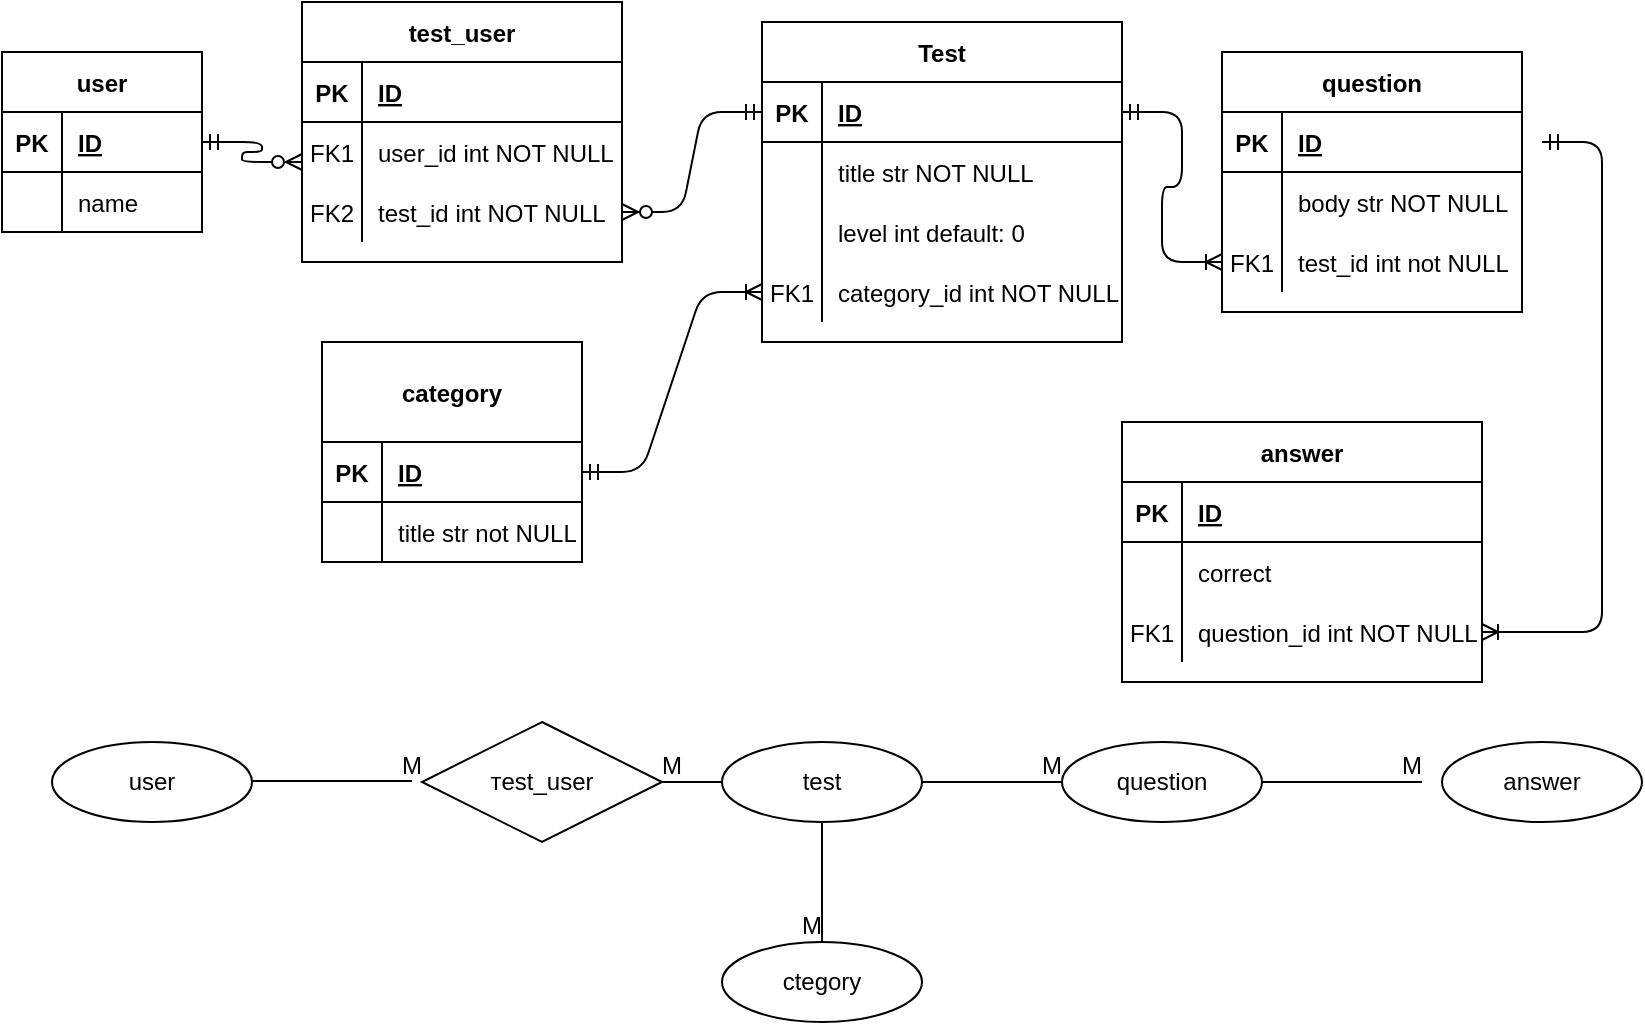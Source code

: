 <mxfile version="14.9.3" type="github">
  <diagram id="R2lEEEUBdFMjLlhIrx00" name="Page-1">
    <mxGraphModel dx="796" dy="494" grid="1" gridSize="10" guides="1" tooltips="1" connect="1" arrows="1" fold="1" page="1" pageScale="1" pageWidth="850" pageHeight="1100" math="0" shadow="0" extFonts="Permanent Marker^https://fonts.googleapis.com/css?family=Permanent+Marker">
      <root>
        <mxCell id="0" />
        <mxCell id="1" parent="0" />
        <mxCell id="juyjNQ26RhMhx_u0KCxj-1" value="user" style="shape=table;startSize=30;container=1;collapsible=1;childLayout=tableLayout;fixedRows=1;rowLines=0;fontStyle=1;align=center;resizeLast=1;" parent="1" vertex="1">
          <mxGeometry x="30" y="25" width="100" height="90" as="geometry" />
        </mxCell>
        <mxCell id="juyjNQ26RhMhx_u0KCxj-2" value="" style="shape=partialRectangle;collapsible=0;dropTarget=0;pointerEvents=0;fillColor=none;top=0;left=0;bottom=1;right=0;points=[[0,0.5],[1,0.5]];portConstraint=eastwest;" parent="juyjNQ26RhMhx_u0KCxj-1" vertex="1">
          <mxGeometry y="30" width="100" height="30" as="geometry" />
        </mxCell>
        <mxCell id="juyjNQ26RhMhx_u0KCxj-3" value="PK" style="shape=partialRectangle;connectable=0;fillColor=none;top=0;left=0;bottom=0;right=0;fontStyle=1;overflow=hidden;" parent="juyjNQ26RhMhx_u0KCxj-2" vertex="1">
          <mxGeometry width="30" height="30" as="geometry" />
        </mxCell>
        <mxCell id="juyjNQ26RhMhx_u0KCxj-4" value="ID" style="shape=partialRectangle;connectable=0;fillColor=none;top=0;left=0;bottom=0;right=0;align=left;spacingLeft=6;fontStyle=5;overflow=hidden;" parent="juyjNQ26RhMhx_u0KCxj-2" vertex="1">
          <mxGeometry x="30" width="70" height="30" as="geometry" />
        </mxCell>
        <mxCell id="juyjNQ26RhMhx_u0KCxj-5" value="" style="shape=partialRectangle;collapsible=0;dropTarget=0;pointerEvents=0;fillColor=none;top=0;left=0;bottom=0;right=0;points=[[0,0.5],[1,0.5]];portConstraint=eastwest;" parent="juyjNQ26RhMhx_u0KCxj-1" vertex="1">
          <mxGeometry y="60" width="100" height="30" as="geometry" />
        </mxCell>
        <mxCell id="juyjNQ26RhMhx_u0KCxj-6" value="" style="shape=partialRectangle;connectable=0;fillColor=none;top=0;left=0;bottom=0;right=0;editable=1;overflow=hidden;" parent="juyjNQ26RhMhx_u0KCxj-5" vertex="1">
          <mxGeometry width="30" height="30" as="geometry" />
        </mxCell>
        <mxCell id="juyjNQ26RhMhx_u0KCxj-7" value="name" style="shape=partialRectangle;connectable=0;fillColor=none;top=0;left=0;bottom=0;right=0;align=left;spacingLeft=6;overflow=hidden;" parent="juyjNQ26RhMhx_u0KCxj-5" vertex="1">
          <mxGeometry x="30" width="70" height="30" as="geometry" />
        </mxCell>
        <mxCell id="juyjNQ26RhMhx_u0KCxj-27" value="test_user" style="shape=table;startSize=30;container=1;collapsible=1;childLayout=tableLayout;fixedRows=1;rowLines=0;fontStyle=1;align=center;resizeLast=1;" parent="1" vertex="1">
          <mxGeometry x="180" width="160" height="130" as="geometry" />
        </mxCell>
        <mxCell id="juyjNQ26RhMhx_u0KCxj-28" value="" style="shape=partialRectangle;collapsible=0;dropTarget=0;pointerEvents=0;fillColor=none;top=0;left=0;bottom=1;right=0;points=[[0,0.5],[1,0.5]];portConstraint=eastwest;" parent="juyjNQ26RhMhx_u0KCxj-27" vertex="1">
          <mxGeometry y="30" width="160" height="30" as="geometry" />
        </mxCell>
        <mxCell id="juyjNQ26RhMhx_u0KCxj-29" value="PK" style="shape=partialRectangle;connectable=0;fillColor=none;top=0;left=0;bottom=0;right=0;fontStyle=1;overflow=hidden;" parent="juyjNQ26RhMhx_u0KCxj-28" vertex="1">
          <mxGeometry width="30" height="30" as="geometry" />
        </mxCell>
        <mxCell id="juyjNQ26RhMhx_u0KCxj-30" value="ID" style="shape=partialRectangle;connectable=0;fillColor=none;top=0;left=0;bottom=0;right=0;align=left;spacingLeft=6;fontStyle=5;overflow=hidden;" parent="juyjNQ26RhMhx_u0KCxj-28" vertex="1">
          <mxGeometry x="30" width="130" height="30" as="geometry" />
        </mxCell>
        <mxCell id="juyjNQ26RhMhx_u0KCxj-31" value="" style="shape=partialRectangle;collapsible=0;dropTarget=0;pointerEvents=0;fillColor=none;top=0;left=0;bottom=0;right=0;points=[[0,0.5],[1,0.5]];portConstraint=eastwest;" parent="juyjNQ26RhMhx_u0KCxj-27" vertex="1">
          <mxGeometry y="60" width="160" height="30" as="geometry" />
        </mxCell>
        <mxCell id="juyjNQ26RhMhx_u0KCxj-32" value="FK1" style="shape=partialRectangle;connectable=0;fillColor=none;top=0;left=0;bottom=0;right=0;editable=1;overflow=hidden;" parent="juyjNQ26RhMhx_u0KCxj-31" vertex="1">
          <mxGeometry width="30" height="30" as="geometry" />
        </mxCell>
        <mxCell id="juyjNQ26RhMhx_u0KCxj-33" value="user_id int NOT NULL" style="shape=partialRectangle;connectable=0;fillColor=none;top=0;left=0;bottom=0;right=0;align=left;spacingLeft=6;overflow=hidden;" parent="juyjNQ26RhMhx_u0KCxj-31" vertex="1">
          <mxGeometry x="30" width="130" height="30" as="geometry" />
        </mxCell>
        <mxCell id="juyjNQ26RhMhx_u0KCxj-34" value="" style="shape=partialRectangle;collapsible=0;dropTarget=0;pointerEvents=0;fillColor=none;top=0;left=0;bottom=0;right=0;points=[[0,0.5],[1,0.5]];portConstraint=eastwest;" parent="juyjNQ26RhMhx_u0KCxj-27" vertex="1">
          <mxGeometry y="90" width="160" height="30" as="geometry" />
        </mxCell>
        <mxCell id="juyjNQ26RhMhx_u0KCxj-35" value="FK2" style="shape=partialRectangle;connectable=0;fillColor=none;top=0;left=0;bottom=0;right=0;editable=1;overflow=hidden;" parent="juyjNQ26RhMhx_u0KCxj-34" vertex="1">
          <mxGeometry width="30" height="30" as="geometry" />
        </mxCell>
        <mxCell id="juyjNQ26RhMhx_u0KCxj-36" value="test_id int NOT NULL" style="shape=partialRectangle;connectable=0;fillColor=none;top=0;left=0;bottom=0;right=0;align=left;spacingLeft=6;overflow=hidden;" parent="juyjNQ26RhMhx_u0KCxj-34" vertex="1">
          <mxGeometry x="30" width="130" height="30" as="geometry" />
        </mxCell>
        <mxCell id="juyjNQ26RhMhx_u0KCxj-53" value="category" style="shape=table;startSize=50;container=1;collapsible=1;childLayout=tableLayout;fixedRows=1;rowLines=0;fontStyle=1;align=center;resizeLast=1;" parent="1" vertex="1">
          <mxGeometry x="190" y="170" width="130" height="110" as="geometry" />
        </mxCell>
        <mxCell id="juyjNQ26RhMhx_u0KCxj-54" value="" style="shape=partialRectangle;collapsible=0;dropTarget=0;pointerEvents=0;fillColor=none;top=0;left=0;bottom=1;right=0;points=[[0,0.5],[1,0.5]];portConstraint=eastwest;" parent="juyjNQ26RhMhx_u0KCxj-53" vertex="1">
          <mxGeometry y="50" width="130" height="30" as="geometry" />
        </mxCell>
        <mxCell id="juyjNQ26RhMhx_u0KCxj-55" value="PK" style="shape=partialRectangle;connectable=0;fillColor=none;top=0;left=0;bottom=0;right=0;fontStyle=1;overflow=hidden;" parent="juyjNQ26RhMhx_u0KCxj-54" vertex="1">
          <mxGeometry width="30" height="30" as="geometry" />
        </mxCell>
        <mxCell id="juyjNQ26RhMhx_u0KCxj-56" value="ID" style="shape=partialRectangle;connectable=0;fillColor=none;top=0;left=0;bottom=0;right=0;align=left;spacingLeft=6;fontStyle=5;overflow=hidden;" parent="juyjNQ26RhMhx_u0KCxj-54" vertex="1">
          <mxGeometry x="30" width="100" height="30" as="geometry" />
        </mxCell>
        <mxCell id="juyjNQ26RhMhx_u0KCxj-57" value="" style="shape=partialRectangle;collapsible=0;dropTarget=0;pointerEvents=0;fillColor=none;top=0;left=0;bottom=0;right=0;points=[[0,0.5],[1,0.5]];portConstraint=eastwest;" parent="juyjNQ26RhMhx_u0KCxj-53" vertex="1">
          <mxGeometry y="80" width="130" height="30" as="geometry" />
        </mxCell>
        <mxCell id="juyjNQ26RhMhx_u0KCxj-58" value="" style="shape=partialRectangle;connectable=0;fillColor=none;top=0;left=0;bottom=0;right=0;editable=1;overflow=hidden;" parent="juyjNQ26RhMhx_u0KCxj-57" vertex="1">
          <mxGeometry width="30" height="30" as="geometry" />
        </mxCell>
        <mxCell id="juyjNQ26RhMhx_u0KCxj-59" value="title str not NULL" style="shape=partialRectangle;connectable=0;fillColor=none;top=0;left=0;bottom=0;right=0;align=left;spacingLeft=6;overflow=hidden;" parent="juyjNQ26RhMhx_u0KCxj-57" vertex="1">
          <mxGeometry x="30" width="100" height="30" as="geometry" />
        </mxCell>
        <mxCell id="juyjNQ26RhMhx_u0KCxj-66" value="question" style="shape=table;startSize=30;container=1;collapsible=1;childLayout=tableLayout;fixedRows=1;rowLines=0;fontStyle=1;align=center;resizeLast=1;" parent="1" vertex="1">
          <mxGeometry x="640" y="25" width="150" height="130" as="geometry" />
        </mxCell>
        <mxCell id="juyjNQ26RhMhx_u0KCxj-67" value="" style="shape=partialRectangle;collapsible=0;dropTarget=0;pointerEvents=0;fillColor=none;top=0;left=0;bottom=1;right=0;points=[[0,0.5],[1,0.5]];portConstraint=eastwest;" parent="juyjNQ26RhMhx_u0KCxj-66" vertex="1">
          <mxGeometry y="30" width="150" height="30" as="geometry" />
        </mxCell>
        <mxCell id="juyjNQ26RhMhx_u0KCxj-68" value="PK" style="shape=partialRectangle;connectable=0;fillColor=none;top=0;left=0;bottom=0;right=0;fontStyle=1;overflow=hidden;" parent="juyjNQ26RhMhx_u0KCxj-67" vertex="1">
          <mxGeometry width="30" height="30" as="geometry" />
        </mxCell>
        <mxCell id="juyjNQ26RhMhx_u0KCxj-69" value="ID" style="shape=partialRectangle;connectable=0;fillColor=none;top=0;left=0;bottom=0;right=0;align=left;spacingLeft=6;fontStyle=5;overflow=hidden;" parent="juyjNQ26RhMhx_u0KCxj-67" vertex="1">
          <mxGeometry x="30" width="120" height="30" as="geometry" />
        </mxCell>
        <mxCell id="juyjNQ26RhMhx_u0KCxj-70" value="" style="shape=partialRectangle;collapsible=0;dropTarget=0;pointerEvents=0;fillColor=none;top=0;left=0;bottom=0;right=0;points=[[0,0.5],[1,0.5]];portConstraint=eastwest;" parent="juyjNQ26RhMhx_u0KCxj-66" vertex="1">
          <mxGeometry y="60" width="150" height="30" as="geometry" />
        </mxCell>
        <mxCell id="juyjNQ26RhMhx_u0KCxj-71" value="" style="shape=partialRectangle;connectable=0;fillColor=none;top=0;left=0;bottom=0;right=0;editable=1;overflow=hidden;" parent="juyjNQ26RhMhx_u0KCxj-70" vertex="1">
          <mxGeometry width="30" height="30" as="geometry" />
        </mxCell>
        <mxCell id="juyjNQ26RhMhx_u0KCxj-72" value="body str NOT NULL" style="shape=partialRectangle;connectable=0;fillColor=none;top=0;left=0;bottom=0;right=0;align=left;spacingLeft=6;overflow=hidden;" parent="juyjNQ26RhMhx_u0KCxj-70" vertex="1">
          <mxGeometry x="30" width="120" height="30" as="geometry" />
        </mxCell>
        <mxCell id="juyjNQ26RhMhx_u0KCxj-73" value="" style="shape=partialRectangle;collapsible=0;dropTarget=0;pointerEvents=0;fillColor=none;top=0;left=0;bottom=0;right=0;points=[[0,0.5],[1,0.5]];portConstraint=eastwest;" parent="juyjNQ26RhMhx_u0KCxj-66" vertex="1">
          <mxGeometry y="90" width="150" height="30" as="geometry" />
        </mxCell>
        <mxCell id="juyjNQ26RhMhx_u0KCxj-74" value="FK1" style="shape=partialRectangle;connectable=0;fillColor=none;top=0;left=0;bottom=0;right=0;editable=1;overflow=hidden;" parent="juyjNQ26RhMhx_u0KCxj-73" vertex="1">
          <mxGeometry width="30" height="30" as="geometry" />
        </mxCell>
        <mxCell id="juyjNQ26RhMhx_u0KCxj-75" value="test_id int not NULL" style="shape=partialRectangle;connectable=0;fillColor=none;top=0;left=0;bottom=0;right=0;align=left;spacingLeft=6;overflow=hidden;" parent="juyjNQ26RhMhx_u0KCxj-73" vertex="1">
          <mxGeometry x="30" width="120" height="30" as="geometry" />
        </mxCell>
        <mxCell id="juyjNQ26RhMhx_u0KCxj-79" value="answer" style="shape=table;startSize=30;container=1;collapsible=1;childLayout=tableLayout;fixedRows=1;rowLines=0;fontStyle=1;align=center;resizeLast=1;" parent="1" vertex="1">
          <mxGeometry x="590" y="210" width="180" height="130" as="geometry" />
        </mxCell>
        <mxCell id="juyjNQ26RhMhx_u0KCxj-80" value="" style="shape=partialRectangle;collapsible=0;dropTarget=0;pointerEvents=0;fillColor=none;top=0;left=0;bottom=1;right=0;points=[[0,0.5],[1,0.5]];portConstraint=eastwest;" parent="juyjNQ26RhMhx_u0KCxj-79" vertex="1">
          <mxGeometry y="30" width="180" height="30" as="geometry" />
        </mxCell>
        <mxCell id="juyjNQ26RhMhx_u0KCxj-81" value="PK" style="shape=partialRectangle;connectable=0;fillColor=none;top=0;left=0;bottom=0;right=0;fontStyle=1;overflow=hidden;" parent="juyjNQ26RhMhx_u0KCxj-80" vertex="1">
          <mxGeometry width="30" height="30" as="geometry" />
        </mxCell>
        <mxCell id="juyjNQ26RhMhx_u0KCxj-82" value="ID" style="shape=partialRectangle;connectable=0;fillColor=none;top=0;left=0;bottom=0;right=0;align=left;spacingLeft=6;fontStyle=5;overflow=hidden;" parent="juyjNQ26RhMhx_u0KCxj-80" vertex="1">
          <mxGeometry x="30" width="150" height="30" as="geometry" />
        </mxCell>
        <mxCell id="juyjNQ26RhMhx_u0KCxj-83" value="" style="shape=partialRectangle;collapsible=0;dropTarget=0;pointerEvents=0;fillColor=none;top=0;left=0;bottom=0;right=0;points=[[0,0.5],[1,0.5]];portConstraint=eastwest;" parent="juyjNQ26RhMhx_u0KCxj-79" vertex="1">
          <mxGeometry y="60" width="180" height="30" as="geometry" />
        </mxCell>
        <mxCell id="juyjNQ26RhMhx_u0KCxj-84" value="" style="shape=partialRectangle;connectable=0;fillColor=none;top=0;left=0;bottom=0;right=0;editable=1;overflow=hidden;" parent="juyjNQ26RhMhx_u0KCxj-83" vertex="1">
          <mxGeometry width="30" height="30" as="geometry" />
        </mxCell>
        <mxCell id="juyjNQ26RhMhx_u0KCxj-85" value="correct" style="shape=partialRectangle;connectable=0;fillColor=none;top=0;left=0;bottom=0;right=0;align=left;spacingLeft=6;overflow=hidden;" parent="juyjNQ26RhMhx_u0KCxj-83" vertex="1">
          <mxGeometry x="30" width="150" height="30" as="geometry" />
        </mxCell>
        <mxCell id="juyjNQ26RhMhx_u0KCxj-86" value="" style="shape=partialRectangle;collapsible=0;dropTarget=0;pointerEvents=0;fillColor=none;top=0;left=0;bottom=0;right=0;points=[[0,0.5],[1,0.5]];portConstraint=eastwest;" parent="juyjNQ26RhMhx_u0KCxj-79" vertex="1">
          <mxGeometry y="90" width="180" height="30" as="geometry" />
        </mxCell>
        <mxCell id="juyjNQ26RhMhx_u0KCxj-87" value="FK1" style="shape=partialRectangle;connectable=0;fillColor=none;top=0;left=0;bottom=0;right=0;editable=1;overflow=hidden;" parent="juyjNQ26RhMhx_u0KCxj-86" vertex="1">
          <mxGeometry width="30" height="30" as="geometry" />
        </mxCell>
        <mxCell id="juyjNQ26RhMhx_u0KCxj-88" value="question_id int NOT NULL" style="shape=partialRectangle;connectable=0;fillColor=none;top=0;left=0;bottom=0;right=0;align=left;spacingLeft=6;overflow=hidden;" parent="juyjNQ26RhMhx_u0KCxj-86" vertex="1">
          <mxGeometry x="30" width="150" height="30" as="geometry" />
        </mxCell>
        <mxCell id="juyjNQ26RhMhx_u0KCxj-92" value="Test" style="shape=table;startSize=30;container=1;collapsible=1;childLayout=tableLayout;fixedRows=1;rowLines=0;fontStyle=1;align=center;resizeLast=1;" parent="1" vertex="1">
          <mxGeometry x="410" y="10" width="180" height="160" as="geometry" />
        </mxCell>
        <mxCell id="juyjNQ26RhMhx_u0KCxj-93" value="" style="shape=partialRectangle;collapsible=0;dropTarget=0;pointerEvents=0;fillColor=none;top=0;left=0;bottom=1;right=0;points=[[0,0.5],[1,0.5]];portConstraint=eastwest;" parent="juyjNQ26RhMhx_u0KCxj-92" vertex="1">
          <mxGeometry y="30" width="180" height="30" as="geometry" />
        </mxCell>
        <mxCell id="juyjNQ26RhMhx_u0KCxj-94" value="PK" style="shape=partialRectangle;connectable=0;fillColor=none;top=0;left=0;bottom=0;right=0;fontStyle=1;overflow=hidden;" parent="juyjNQ26RhMhx_u0KCxj-93" vertex="1">
          <mxGeometry width="30" height="30" as="geometry" />
        </mxCell>
        <mxCell id="juyjNQ26RhMhx_u0KCxj-95" value="ID" style="shape=partialRectangle;connectable=0;fillColor=none;top=0;left=0;bottom=0;right=0;align=left;spacingLeft=6;fontStyle=5;overflow=hidden;" parent="juyjNQ26RhMhx_u0KCxj-93" vertex="1">
          <mxGeometry x="30" width="150" height="30" as="geometry" />
        </mxCell>
        <mxCell id="juyjNQ26RhMhx_u0KCxj-96" value="" style="shape=partialRectangle;collapsible=0;dropTarget=0;pointerEvents=0;fillColor=none;top=0;left=0;bottom=0;right=0;points=[[0,0.5],[1,0.5]];portConstraint=eastwest;" parent="juyjNQ26RhMhx_u0KCxj-92" vertex="1">
          <mxGeometry y="60" width="180" height="30" as="geometry" />
        </mxCell>
        <mxCell id="juyjNQ26RhMhx_u0KCxj-97" value="" style="shape=partialRectangle;connectable=0;fillColor=none;top=0;left=0;bottom=0;right=0;editable=1;overflow=hidden;" parent="juyjNQ26RhMhx_u0KCxj-96" vertex="1">
          <mxGeometry width="30" height="30" as="geometry" />
        </mxCell>
        <mxCell id="juyjNQ26RhMhx_u0KCxj-98" value="title str NOT NULL" style="shape=partialRectangle;connectable=0;fillColor=none;top=0;left=0;bottom=0;right=0;align=left;spacingLeft=6;overflow=hidden;" parent="juyjNQ26RhMhx_u0KCxj-96" vertex="1">
          <mxGeometry x="30" width="150" height="30" as="geometry" />
        </mxCell>
        <mxCell id="juyjNQ26RhMhx_u0KCxj-99" value="" style="shape=partialRectangle;collapsible=0;dropTarget=0;pointerEvents=0;fillColor=none;top=0;left=0;bottom=0;right=0;points=[[0,0.5],[1,0.5]];portConstraint=eastwest;" parent="juyjNQ26RhMhx_u0KCxj-92" vertex="1">
          <mxGeometry y="90" width="180" height="30" as="geometry" />
        </mxCell>
        <mxCell id="juyjNQ26RhMhx_u0KCxj-100" value="" style="shape=partialRectangle;connectable=0;fillColor=none;top=0;left=0;bottom=0;right=0;editable=1;overflow=hidden;" parent="juyjNQ26RhMhx_u0KCxj-99" vertex="1">
          <mxGeometry width="30" height="30" as="geometry" />
        </mxCell>
        <mxCell id="juyjNQ26RhMhx_u0KCxj-101" value="level int default: 0" style="shape=partialRectangle;connectable=0;fillColor=none;top=0;left=0;bottom=0;right=0;align=left;spacingLeft=6;overflow=hidden;" parent="juyjNQ26RhMhx_u0KCxj-99" vertex="1">
          <mxGeometry x="30" width="150" height="30" as="geometry" />
        </mxCell>
        <mxCell id="juyjNQ26RhMhx_u0KCxj-102" value="" style="shape=partialRectangle;collapsible=0;dropTarget=0;pointerEvents=0;fillColor=none;top=0;left=0;bottom=0;right=0;points=[[0,0.5],[1,0.5]];portConstraint=eastwest;" parent="juyjNQ26RhMhx_u0KCxj-92" vertex="1">
          <mxGeometry y="120" width="180" height="30" as="geometry" />
        </mxCell>
        <mxCell id="juyjNQ26RhMhx_u0KCxj-103" value="FK1" style="shape=partialRectangle;connectable=0;fillColor=none;top=0;left=0;bottom=0;right=0;editable=1;overflow=hidden;" parent="juyjNQ26RhMhx_u0KCxj-102" vertex="1">
          <mxGeometry width="30" height="30" as="geometry" />
        </mxCell>
        <mxCell id="juyjNQ26RhMhx_u0KCxj-104" value="category_id int NOT NULL" style="shape=partialRectangle;connectable=0;fillColor=none;top=0;left=0;bottom=0;right=0;align=left;spacingLeft=6;overflow=hidden;" parent="juyjNQ26RhMhx_u0KCxj-102" vertex="1">
          <mxGeometry x="30" width="150" height="30" as="geometry" />
        </mxCell>
        <mxCell id="cIcftLaMiiy_fKKjD8H7-4" value="&lt;font style=&quot;vertical-align: inherit&quot;&gt;&lt;font style=&quot;vertical-align: inherit&quot;&gt;тest_user&lt;/font&gt;&lt;/font&gt;" style="shape=rhombus;perimeter=rhombusPerimeter;whiteSpace=wrap;html=1;align=center;" parent="1" vertex="1">
          <mxGeometry x="240" y="360" width="120" height="60" as="geometry" />
        </mxCell>
        <mxCell id="cIcftLaMiiy_fKKjD8H7-5" value="&lt;font style=&quot;vertical-align: inherit&quot;&gt;&lt;font style=&quot;vertical-align: inherit&quot;&gt;user&lt;/font&gt;&lt;/font&gt;" style="ellipse;whiteSpace=wrap;html=1;align=center;" parent="1" vertex="1">
          <mxGeometry x="55" y="370" width="100" height="40" as="geometry" />
        </mxCell>
        <mxCell id="cIcftLaMiiy_fKKjD8H7-6" value="" style="endArrow=none;html=1;rounded=0;" parent="1" edge="1">
          <mxGeometry relative="1" as="geometry">
            <mxPoint x="155" y="389.5" as="sourcePoint" />
            <mxPoint x="235" y="389.5" as="targetPoint" />
          </mxGeometry>
        </mxCell>
        <mxCell id="cIcftLaMiiy_fKKjD8H7-7" value="&lt;font style=&quot;vertical-align: inherit&quot;&gt;&lt;font style=&quot;vertical-align: inherit&quot;&gt;M&lt;/font&gt;&lt;/font&gt;" style="resizable=0;html=1;align=right;verticalAlign=bottom;" parent="cIcftLaMiiy_fKKjD8H7-6" connectable="0" vertex="1">
          <mxGeometry x="1" relative="1" as="geometry">
            <mxPoint x="5" y="1" as="offset" />
          </mxGeometry>
        </mxCell>
        <mxCell id="cIcftLaMiiy_fKKjD8H7-8" value="" style="endArrow=none;html=1;rounded=0;" parent="1" target="cIcftLaMiiy_fKKjD8H7-10" edge="1">
          <mxGeometry relative="1" as="geometry">
            <mxPoint x="360" y="390" as="sourcePoint" />
            <mxPoint x="440" y="390" as="targetPoint" />
          </mxGeometry>
        </mxCell>
        <mxCell id="cIcftLaMiiy_fKKjD8H7-9" value="&lt;font style=&quot;vertical-align: inherit&quot;&gt;&lt;font style=&quot;vertical-align: inherit&quot;&gt;M&lt;/font&gt;&lt;/font&gt;" style="resizable=0;html=1;align=right;verticalAlign=bottom;" parent="cIcftLaMiiy_fKKjD8H7-8" connectable="0" vertex="1">
          <mxGeometry x="1" relative="1" as="geometry">
            <mxPoint x="-20" as="offset" />
          </mxGeometry>
        </mxCell>
        <mxCell id="cIcftLaMiiy_fKKjD8H7-10" value="&lt;font style=&quot;vertical-align: inherit&quot;&gt;&lt;font style=&quot;vertical-align: inherit&quot;&gt;test&lt;/font&gt;&lt;/font&gt;" style="ellipse;whiteSpace=wrap;html=1;align=center;" parent="1" vertex="1">
          <mxGeometry x="390" y="370" width="100" height="40" as="geometry" />
        </mxCell>
        <mxCell id="cIcftLaMiiy_fKKjD8H7-16" value="" style="endArrow=none;html=1;rounded=0;" parent="1" edge="1">
          <mxGeometry relative="1" as="geometry">
            <mxPoint x="490" y="390" as="sourcePoint" />
            <mxPoint x="560" y="390" as="targetPoint" />
          </mxGeometry>
        </mxCell>
        <mxCell id="cIcftLaMiiy_fKKjD8H7-17" value="&lt;font style=&quot;vertical-align: inherit&quot;&gt;&lt;font style=&quot;vertical-align: inherit&quot;&gt;M&lt;/font&gt;&lt;/font&gt;" style="resizable=0;html=1;align=right;verticalAlign=bottom;" parent="cIcftLaMiiy_fKKjD8H7-16" connectable="0" vertex="1">
          <mxGeometry x="1" relative="1" as="geometry" />
        </mxCell>
        <mxCell id="cIcftLaMiiy_fKKjD8H7-18" value="&lt;font style=&quot;vertical-align: inherit&quot;&gt;&lt;font style=&quot;vertical-align: inherit&quot;&gt;question&lt;/font&gt;&lt;/font&gt;" style="ellipse;whiteSpace=wrap;html=1;align=center;" parent="1" vertex="1">
          <mxGeometry x="560" y="370" width="100" height="40" as="geometry" />
        </mxCell>
        <mxCell id="cIcftLaMiiy_fKKjD8H7-19" value="" style="endArrow=none;html=1;rounded=0;" parent="1" edge="1">
          <mxGeometry relative="1" as="geometry">
            <mxPoint x="660" y="390" as="sourcePoint" />
            <mxPoint x="740" y="390" as="targetPoint" />
          </mxGeometry>
        </mxCell>
        <mxCell id="cIcftLaMiiy_fKKjD8H7-20" value="M" style="resizable=0;html=1;align=right;verticalAlign=bottom;" parent="cIcftLaMiiy_fKKjD8H7-19" connectable="0" vertex="1">
          <mxGeometry x="1" relative="1" as="geometry" />
        </mxCell>
        <mxCell id="cIcftLaMiiy_fKKjD8H7-21" value="&lt;font style=&quot;vertical-align: inherit&quot;&gt;&lt;font style=&quot;vertical-align: inherit&quot;&gt;answer&lt;/font&gt;&lt;/font&gt;" style="ellipse;whiteSpace=wrap;html=1;align=center;" parent="1" vertex="1">
          <mxGeometry x="750" y="370" width="100" height="40" as="geometry" />
        </mxCell>
        <mxCell id="cIcftLaMiiy_fKKjD8H7-24" value="" style="endArrow=none;html=1;rounded=0;" parent="1" target="cIcftLaMiiy_fKKjD8H7-26" edge="1">
          <mxGeometry relative="1" as="geometry">
            <mxPoint x="440" y="410" as="sourcePoint" />
            <mxPoint x="439.5" y="300" as="targetPoint" />
          </mxGeometry>
        </mxCell>
        <mxCell id="cIcftLaMiiy_fKKjD8H7-25" value="&lt;font style=&quot;vertical-align: inherit&quot;&gt;&lt;font style=&quot;vertical-align: inherit&quot;&gt;M&lt;/font&gt;&lt;/font&gt;" style="resizable=0;html=1;align=right;verticalAlign=bottom;" parent="cIcftLaMiiy_fKKjD8H7-24" connectable="0" vertex="1">
          <mxGeometry x="1" relative="1" as="geometry" />
        </mxCell>
        <mxCell id="cIcftLaMiiy_fKKjD8H7-26" value="&lt;font style=&quot;vertical-align: inherit&quot;&gt;&lt;font style=&quot;vertical-align: inherit&quot;&gt;ctegory&lt;/font&gt;&lt;/font&gt;" style="ellipse;whiteSpace=wrap;html=1;align=center;" parent="1" vertex="1">
          <mxGeometry x="390" y="470" width="100" height="40" as="geometry" />
        </mxCell>
        <mxCell id="qFIiSYHs_Hjv2cf6XOX_-2" value="" style="edgeStyle=entityRelationEdgeStyle;fontSize=12;html=1;endArrow=ERoneToMany;startArrow=ERmandOne;exitX=1;exitY=0.5;exitDx=0;exitDy=0;entryX=0;entryY=0.5;entryDx=0;entryDy=0;" edge="1" parent="1" source="juyjNQ26RhMhx_u0KCxj-54" target="juyjNQ26RhMhx_u0KCxj-102">
          <mxGeometry width="100" height="100" relative="1" as="geometry">
            <mxPoint x="360" y="310" as="sourcePoint" />
            <mxPoint x="460" y="210" as="targetPoint" />
          </mxGeometry>
        </mxCell>
        <mxCell id="qFIiSYHs_Hjv2cf6XOX_-5" value="" style="edgeStyle=entityRelationEdgeStyle;fontSize=12;html=1;endArrow=ERoneToMany;startArrow=ERmandOne;exitX=1;exitY=0.5;exitDx=0;exitDy=0;entryX=0;entryY=0.5;entryDx=0;entryDy=0;" edge="1" parent="1" source="juyjNQ26RhMhx_u0KCxj-93" target="juyjNQ26RhMhx_u0KCxj-73">
          <mxGeometry width="100" height="100" relative="1" as="geometry">
            <mxPoint x="360" y="300" as="sourcePoint" />
            <mxPoint x="460" y="200" as="targetPoint" />
          </mxGeometry>
        </mxCell>
        <mxCell id="qFIiSYHs_Hjv2cf6XOX_-6" value="" style="edgeStyle=entityRelationEdgeStyle;fontSize=12;html=1;endArrow=ERoneToMany;startArrow=ERmandOne;" edge="1" parent="1" target="juyjNQ26RhMhx_u0KCxj-86">
          <mxGeometry width="100" height="100" relative="1" as="geometry">
            <mxPoint x="800" y="70" as="sourcePoint" />
            <mxPoint x="780" y="100" as="targetPoint" />
          </mxGeometry>
        </mxCell>
        <mxCell id="qFIiSYHs_Hjv2cf6XOX_-7" value="" style="edgeStyle=entityRelationEdgeStyle;fontSize=12;html=1;endArrow=ERzeroToMany;startArrow=ERmandOne;exitX=1;exitY=0.5;exitDx=0;exitDy=0;" edge="1" parent="1" source="juyjNQ26RhMhx_u0KCxj-2">
          <mxGeometry width="100" height="100" relative="1" as="geometry">
            <mxPoint x="80" y="180" as="sourcePoint" />
            <mxPoint x="180" y="80" as="targetPoint" />
          </mxGeometry>
        </mxCell>
        <mxCell id="qFIiSYHs_Hjv2cf6XOX_-8" value="" style="edgeStyle=entityRelationEdgeStyle;fontSize=12;html=1;endArrow=ERzeroToMany;startArrow=ERmandOne;entryX=1;entryY=0.5;entryDx=0;entryDy=0;exitX=0;exitY=0.5;exitDx=0;exitDy=0;" edge="1" parent="1" source="juyjNQ26RhMhx_u0KCxj-93" target="juyjNQ26RhMhx_u0KCxj-34">
          <mxGeometry width="100" height="100" relative="1" as="geometry">
            <mxPoint x="380" y="300" as="sourcePoint" />
            <mxPoint x="480" y="200" as="targetPoint" />
          </mxGeometry>
        </mxCell>
      </root>
    </mxGraphModel>
  </diagram>
</mxfile>
